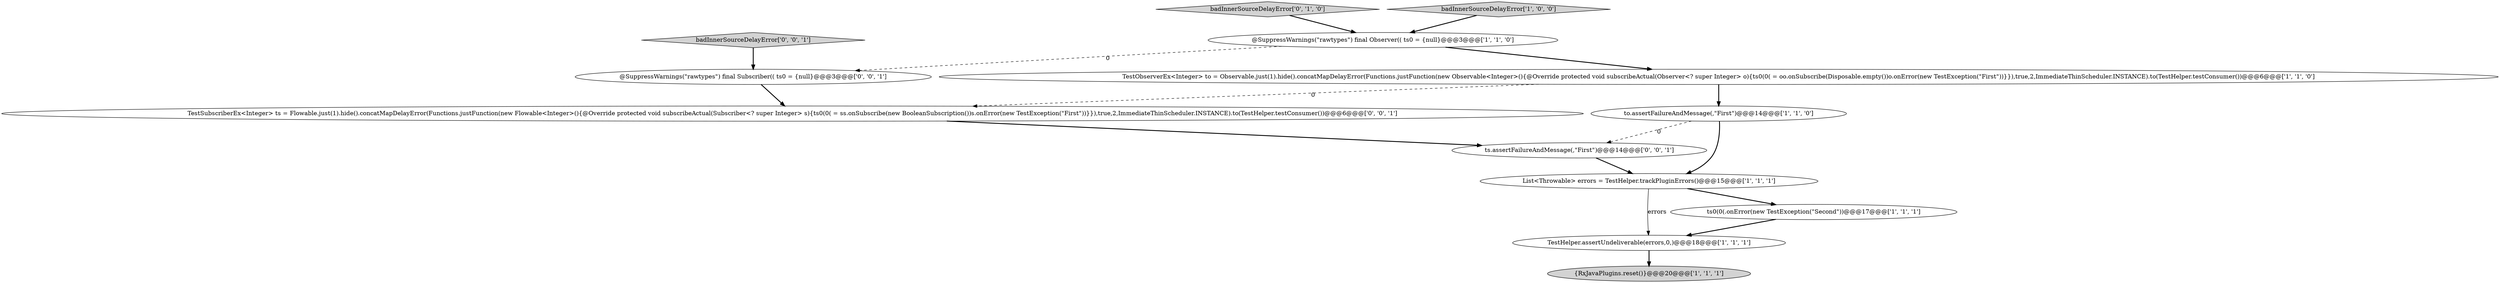 digraph {
3 [style = filled, label = "TestHelper.assertUndeliverable(errors,0,)@@@18@@@['1', '1', '1']", fillcolor = white, shape = ellipse image = "AAA0AAABBB1BBB"];
11 [style = filled, label = "badInnerSourceDelayError['0', '0', '1']", fillcolor = lightgray, shape = diamond image = "AAA0AAABBB3BBB"];
2 [style = filled, label = "@SuppressWarnings(\"rawtypes\") final Observer(( ts0 = {null}@@@3@@@['1', '1', '0']", fillcolor = white, shape = ellipse image = "AAA0AAABBB1BBB"];
10 [style = filled, label = "ts.assertFailureAndMessage(,\"First\")@@@14@@@['0', '0', '1']", fillcolor = white, shape = ellipse image = "AAA0AAABBB3BBB"];
9 [style = filled, label = "@SuppressWarnings(\"rawtypes\") final Subscriber(( ts0 = {null}@@@3@@@['0', '0', '1']", fillcolor = white, shape = ellipse image = "AAA0AAABBB3BBB"];
7 [style = filled, label = "TestObserverEx<Integer> to = Observable.just(1).hide().concatMapDelayError(Functions.justFunction(new Observable<Integer>(){@Override protected void subscribeActual(Observer<? super Integer> o){ts0(0( = oo.onSubscribe(Disposable.empty())o.onError(new TestException(\"First\"))}}),true,2,ImmediateThinScheduler.INSTANCE).to(TestHelper.testConsumer())@@@6@@@['1', '1', '0']", fillcolor = white, shape = ellipse image = "AAA0AAABBB1BBB"];
1 [style = filled, label = "List<Throwable> errors = TestHelper.trackPluginErrors()@@@15@@@['1', '1', '1']", fillcolor = white, shape = ellipse image = "AAA0AAABBB1BBB"];
8 [style = filled, label = "badInnerSourceDelayError['0', '1', '0']", fillcolor = lightgray, shape = diamond image = "AAA0AAABBB2BBB"];
6 [style = filled, label = "{RxJavaPlugins.reset()}@@@20@@@['1', '1', '1']", fillcolor = lightgray, shape = ellipse image = "AAA0AAABBB1BBB"];
0 [style = filled, label = "ts0(0(.onError(new TestException(\"Second\"))@@@17@@@['1', '1', '1']", fillcolor = white, shape = ellipse image = "AAA0AAABBB1BBB"];
12 [style = filled, label = "TestSubscriberEx<Integer> ts = Flowable.just(1).hide().concatMapDelayError(Functions.justFunction(new Flowable<Integer>(){@Override protected void subscribeActual(Subscriber<? super Integer> s){ts0(0( = ss.onSubscribe(new BooleanSubscription())s.onError(new TestException(\"First\"))}}),true,2,ImmediateThinScheduler.INSTANCE).to(TestHelper.testConsumer())@@@6@@@['0', '0', '1']", fillcolor = white, shape = ellipse image = "AAA0AAABBB3BBB"];
5 [style = filled, label = "to.assertFailureAndMessage(,\"First\")@@@14@@@['1', '1', '0']", fillcolor = white, shape = ellipse image = "AAA0AAABBB1BBB"];
4 [style = filled, label = "badInnerSourceDelayError['1', '0', '0']", fillcolor = lightgray, shape = diamond image = "AAA0AAABBB1BBB"];
7->5 [style = bold, label=""];
5->10 [style = dashed, label="0"];
10->1 [style = bold, label=""];
12->10 [style = bold, label=""];
2->9 [style = dashed, label="0"];
1->3 [style = solid, label="errors"];
8->2 [style = bold, label=""];
11->9 [style = bold, label=""];
9->12 [style = bold, label=""];
0->3 [style = bold, label=""];
3->6 [style = bold, label=""];
2->7 [style = bold, label=""];
7->12 [style = dashed, label="0"];
4->2 [style = bold, label=""];
1->0 [style = bold, label=""];
5->1 [style = bold, label=""];
}
